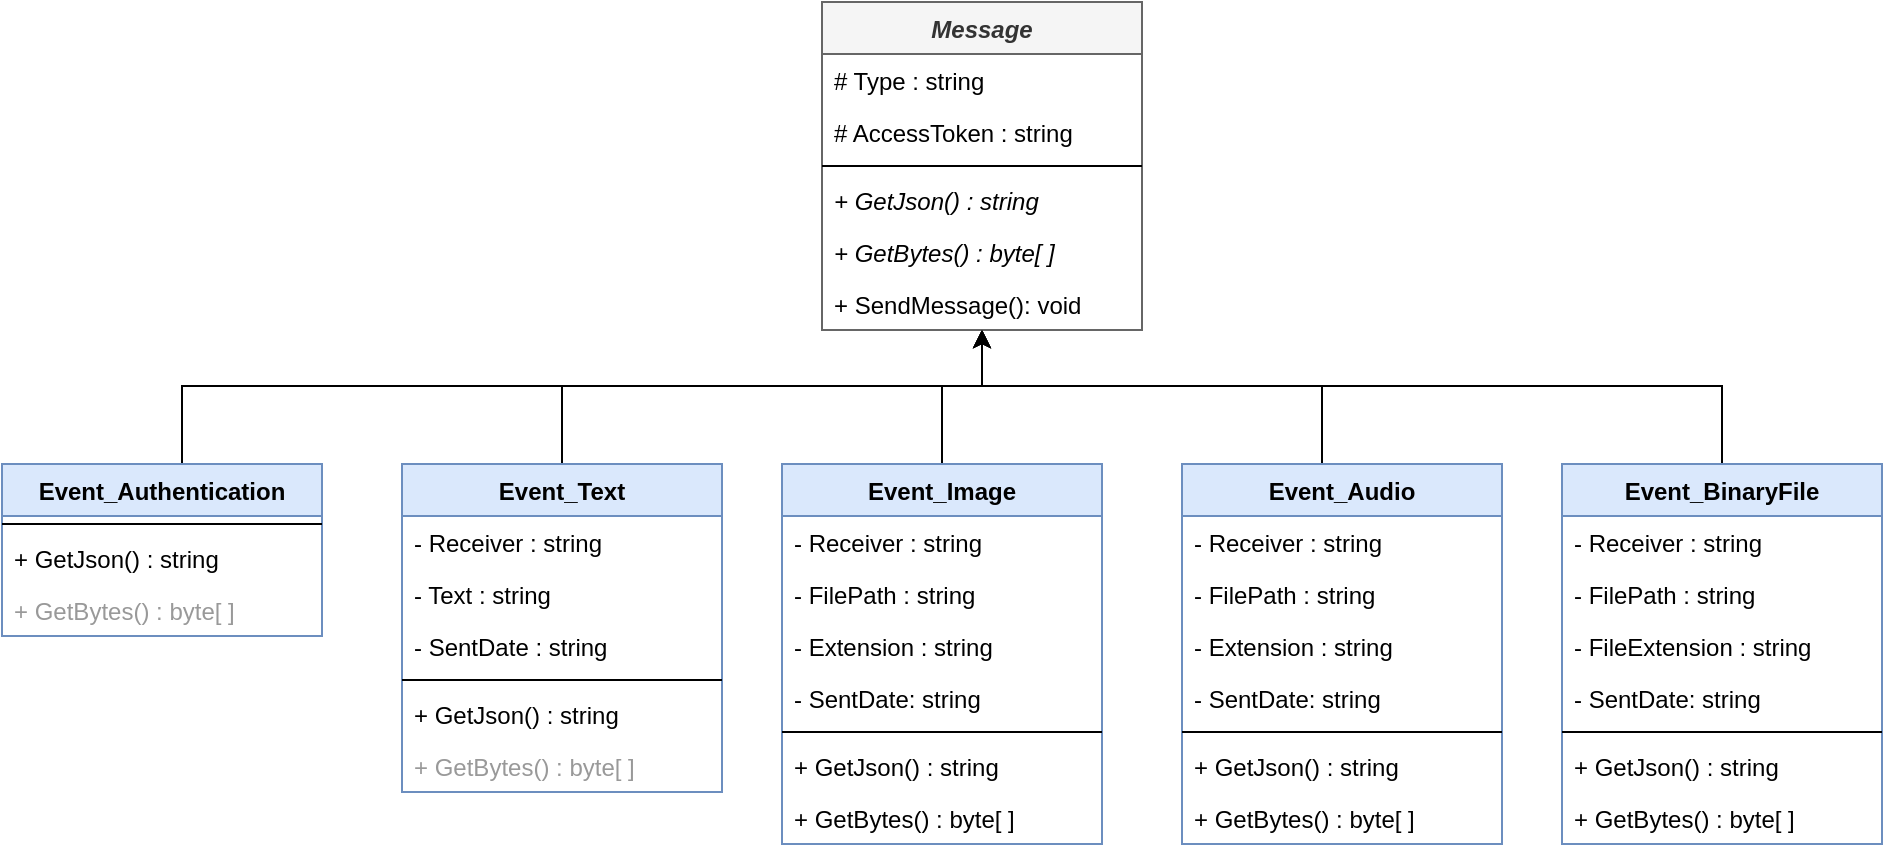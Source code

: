 <mxfile version="10.5.9" type="device"><diagram id="fkVskmcPBHMuk53_AKd4" name="Page-1"><mxGraphModel dx="1680" dy="964" grid="1" gridSize="10" guides="1" tooltips="1" connect="1" arrows="1" fold="1" page="1" pageScale="1" pageWidth="1000" pageHeight="500" math="0" shadow="0"><root><mxCell id="0"/><mxCell id="1" parent="0"/><mxCell id="QkGXuvi3bZlVYM8lg9sr-30" value="" style="edgeStyle=orthogonalEdgeStyle;rounded=0;orthogonalLoop=1;jettySize=auto;html=1;" edge="1" parent="1" source="QkGXuvi3bZlVYM8lg9sr-2" target="QkGXuvi3bZlVYM8lg9sr-19"><mxGeometry relative="1" as="geometry"><Array as="points"><mxPoint x="500" y="220"/><mxPoint x="520" y="220"/></Array></mxGeometry></mxCell><mxCell id="QkGXuvi3bZlVYM8lg9sr-2" value="Event_Image" style="swimlane;fontStyle=1;align=center;verticalAlign=top;childLayout=stackLayout;horizontal=1;startSize=26;horizontalStack=0;resizeParent=1;resizeParentMax=0;resizeLast=0;collapsible=1;marginBottom=0;fillColor=#dae8fc;strokeColor=#6c8ebf;" vertex="1" parent="1"><mxGeometry x="420" y="259" width="160" height="190" as="geometry"/></mxCell><mxCell id="QkGXuvi3bZlVYM8lg9sr-59" value="- Receiver : string" style="text;strokeColor=none;fillColor=none;align=left;verticalAlign=top;spacingLeft=4;spacingRight=4;overflow=hidden;rotatable=0;points=[[0,0.5],[1,0.5]];portConstraint=eastwest;" vertex="1" parent="QkGXuvi3bZlVYM8lg9sr-2"><mxGeometry y="26" width="160" height="26" as="geometry"/></mxCell><mxCell id="QkGXuvi3bZlVYM8lg9sr-60" value="- FilePath : string" style="text;strokeColor=none;fillColor=none;align=left;verticalAlign=top;spacingLeft=4;spacingRight=4;overflow=hidden;rotatable=0;points=[[0,0.5],[1,0.5]];portConstraint=eastwest;" vertex="1" parent="QkGXuvi3bZlVYM8lg9sr-2"><mxGeometry y="52" width="160" height="26" as="geometry"/></mxCell><mxCell id="QkGXuvi3bZlVYM8lg9sr-61" value="- Extension : string" style="text;strokeColor=none;fillColor=none;align=left;verticalAlign=top;spacingLeft=4;spacingRight=4;overflow=hidden;rotatable=0;points=[[0,0.5],[1,0.5]];portConstraint=eastwest;" vertex="1" parent="QkGXuvi3bZlVYM8lg9sr-2"><mxGeometry y="78" width="160" height="26" as="geometry"/></mxCell><mxCell id="QkGXuvi3bZlVYM8lg9sr-62" value="- SentDate: string" style="text;strokeColor=none;fillColor=none;align=left;verticalAlign=top;spacingLeft=4;spacingRight=4;overflow=hidden;rotatable=0;points=[[0,0.5],[1,0.5]];portConstraint=eastwest;" vertex="1" parent="QkGXuvi3bZlVYM8lg9sr-2"><mxGeometry y="104" width="160" height="26" as="geometry"/></mxCell><mxCell id="QkGXuvi3bZlVYM8lg9sr-4" value="" style="line;strokeWidth=1;fillColor=none;align=left;verticalAlign=middle;spacingTop=-1;spacingLeft=3;spacingRight=3;rotatable=0;labelPosition=right;points=[];portConstraint=eastwest;" vertex="1" parent="QkGXuvi3bZlVYM8lg9sr-2"><mxGeometry y="130" width="160" height="8" as="geometry"/></mxCell><mxCell id="QkGXuvi3bZlVYM8lg9sr-5" value="+ GetJson() : string" style="text;strokeColor=none;fillColor=none;align=left;verticalAlign=top;spacingLeft=4;spacingRight=4;overflow=hidden;rotatable=0;points=[[0,0.5],[1,0.5]];portConstraint=eastwest;" vertex="1" parent="QkGXuvi3bZlVYM8lg9sr-2"><mxGeometry y="138" width="160" height="26" as="geometry"/></mxCell><mxCell id="QkGXuvi3bZlVYM8lg9sr-47" value="+ GetBytes() : byte[ ]" style="text;strokeColor=none;fillColor=none;align=left;verticalAlign=top;spacingLeft=4;spacingRight=4;overflow=hidden;rotatable=0;points=[[0,0.5],[1,0.5]];portConstraint=eastwest;" vertex="1" parent="QkGXuvi3bZlVYM8lg9sr-2"><mxGeometry y="164" width="160" height="26" as="geometry"/></mxCell><mxCell id="QkGXuvi3bZlVYM8lg9sr-36" value="" style="edgeStyle=orthogonalEdgeStyle;rounded=0;orthogonalLoop=1;jettySize=auto;html=1;" edge="1" parent="1" source="QkGXuvi3bZlVYM8lg9sr-25" target="QkGXuvi3bZlVYM8lg9sr-19"><mxGeometry relative="1" as="geometry"><Array as="points"><mxPoint x="690" y="220"/><mxPoint x="520" y="220"/></Array></mxGeometry></mxCell><mxCell id="QkGXuvi3bZlVYM8lg9sr-25" value="Event_Audio" style="swimlane;fontStyle=1;align=center;verticalAlign=top;childLayout=stackLayout;horizontal=1;startSize=26;horizontalStack=0;resizeParent=1;resizeParentMax=0;resizeLast=0;collapsible=1;marginBottom=0;fillColor=#dae8fc;strokeColor=#6c8ebf;" vertex="1" parent="1"><mxGeometry x="620" y="259" width="160" height="190" as="geometry"/></mxCell><mxCell id="QkGXuvi3bZlVYM8lg9sr-63" value="- Receiver : string" style="text;strokeColor=none;fillColor=none;align=left;verticalAlign=top;spacingLeft=4;spacingRight=4;overflow=hidden;rotatable=0;points=[[0,0.5],[1,0.5]];portConstraint=eastwest;" vertex="1" parent="QkGXuvi3bZlVYM8lg9sr-25"><mxGeometry y="26" width="160" height="26" as="geometry"/></mxCell><mxCell id="QkGXuvi3bZlVYM8lg9sr-64" value="- FilePath : string" style="text;strokeColor=none;fillColor=none;align=left;verticalAlign=top;spacingLeft=4;spacingRight=4;overflow=hidden;rotatable=0;points=[[0,0.5],[1,0.5]];portConstraint=eastwest;" vertex="1" parent="QkGXuvi3bZlVYM8lg9sr-25"><mxGeometry y="52" width="160" height="26" as="geometry"/></mxCell><mxCell id="QkGXuvi3bZlVYM8lg9sr-65" value="- Extension : string" style="text;strokeColor=none;fillColor=none;align=left;verticalAlign=top;spacingLeft=4;spacingRight=4;overflow=hidden;rotatable=0;points=[[0,0.5],[1,0.5]];portConstraint=eastwest;" vertex="1" parent="QkGXuvi3bZlVYM8lg9sr-25"><mxGeometry y="78" width="160" height="26" as="geometry"/></mxCell><mxCell id="QkGXuvi3bZlVYM8lg9sr-66" value="- SentDate: string" style="text;strokeColor=none;fillColor=none;align=left;verticalAlign=top;spacingLeft=4;spacingRight=4;overflow=hidden;rotatable=0;points=[[0,0.5],[1,0.5]];portConstraint=eastwest;" vertex="1" parent="QkGXuvi3bZlVYM8lg9sr-25"><mxGeometry y="104" width="160" height="26" as="geometry"/></mxCell><mxCell id="QkGXuvi3bZlVYM8lg9sr-28" value="" style="line;strokeWidth=1;fillColor=none;align=left;verticalAlign=middle;spacingTop=-1;spacingLeft=3;spacingRight=3;rotatable=0;labelPosition=right;points=[];portConstraint=eastwest;" vertex="1" parent="QkGXuvi3bZlVYM8lg9sr-25"><mxGeometry y="130" width="160" height="8" as="geometry"/></mxCell><mxCell id="QkGXuvi3bZlVYM8lg9sr-29" value="+ GetJson() : string" style="text;strokeColor=none;fillColor=none;align=left;verticalAlign=top;spacingLeft=4;spacingRight=4;overflow=hidden;rotatable=0;points=[[0,0.5],[1,0.5]];portConstraint=eastwest;" vertex="1" parent="QkGXuvi3bZlVYM8lg9sr-25"><mxGeometry y="138" width="160" height="26" as="geometry"/></mxCell><mxCell id="QkGXuvi3bZlVYM8lg9sr-48" value="+ GetBytes() : byte[ ]" style="text;strokeColor=none;fillColor=none;align=left;verticalAlign=top;spacingLeft=4;spacingRight=4;overflow=hidden;rotatable=0;points=[[0,0.5],[1,0.5]];portConstraint=eastwest;" vertex="1" parent="QkGXuvi3bZlVYM8lg9sr-25"><mxGeometry y="164" width="160" height="26" as="geometry"/></mxCell><mxCell id="QkGXuvi3bZlVYM8lg9sr-24" value="" style="edgeStyle=orthogonalEdgeStyle;rounded=0;orthogonalLoop=1;jettySize=auto;html=1;" edge="1" parent="1" source="QkGXuvi3bZlVYM8lg9sr-7" target="QkGXuvi3bZlVYM8lg9sr-19"><mxGeometry relative="1" as="geometry"><Array as="points"><mxPoint x="120" y="220"/><mxPoint x="520" y="220"/></Array></mxGeometry></mxCell><mxCell id="QkGXuvi3bZlVYM8lg9sr-7" value="Event_Authentication" style="swimlane;fontStyle=1;align=center;verticalAlign=top;childLayout=stackLayout;horizontal=1;startSize=26;horizontalStack=0;resizeParent=1;resizeParentMax=0;resizeLast=0;collapsible=1;marginBottom=0;fillColor=#dae8fc;strokeColor=#6c8ebf;" vertex="1" parent="1"><mxGeometry x="30" y="259" width="160" height="86" as="geometry"/></mxCell><mxCell id="QkGXuvi3bZlVYM8lg9sr-10" value="" style="line;strokeWidth=1;fillColor=none;align=left;verticalAlign=middle;spacingTop=-1;spacingLeft=3;spacingRight=3;rotatable=0;labelPosition=right;points=[];portConstraint=eastwest;" vertex="1" parent="QkGXuvi3bZlVYM8lg9sr-7"><mxGeometry y="26" width="160" height="8" as="geometry"/></mxCell><mxCell id="QkGXuvi3bZlVYM8lg9sr-44" value="+ GetJson() : string" style="text;strokeColor=none;fillColor=none;align=left;verticalAlign=top;spacingLeft=4;spacingRight=4;overflow=hidden;rotatable=0;points=[[0,0.5],[1,0.5]];portConstraint=eastwest;" vertex="1" parent="QkGXuvi3bZlVYM8lg9sr-7"><mxGeometry y="34" width="160" height="26" as="geometry"/></mxCell><mxCell id="QkGXuvi3bZlVYM8lg9sr-11" value="+ GetBytes() : byte[ ]" style="text;strokeColor=none;fillColor=none;align=left;verticalAlign=top;spacingLeft=4;spacingRight=4;overflow=hidden;rotatable=0;points=[[0,0.5],[1,0.5]];portConstraint=eastwest;fontColor=#999999;" vertex="1" parent="QkGXuvi3bZlVYM8lg9sr-7"><mxGeometry y="60" width="160" height="26" as="geometry"/></mxCell><mxCell id="QkGXuvi3bZlVYM8lg9sr-19" value="Message" style="swimlane;fontStyle=3;align=center;verticalAlign=top;childLayout=stackLayout;horizontal=1;startSize=26;horizontalStack=0;resizeParent=1;resizeParentMax=0;resizeLast=0;collapsible=1;marginBottom=0;fillColor=#f5f5f5;strokeColor=#666666;fontColor=#333333;" vertex="1" parent="1"><mxGeometry x="440" y="28" width="160" height="164" as="geometry"/></mxCell><mxCell id="QkGXuvi3bZlVYM8lg9sr-20" value="# Type : string" style="text;align=left;verticalAlign=top;spacingLeft=4;spacingRight=4;overflow=hidden;rotatable=0;points=[[0,0.5],[1,0.5]];portConstraint=eastwest;" vertex="1" parent="QkGXuvi3bZlVYM8lg9sr-19"><mxGeometry y="26" width="160" height="26" as="geometry"/></mxCell><mxCell id="QkGXuvi3bZlVYM8lg9sr-21" value="# AccessToken : string" style="text;strokeColor=none;fillColor=none;align=left;verticalAlign=top;spacingLeft=4;spacingRight=4;overflow=hidden;rotatable=0;points=[[0,0.5],[1,0.5]];portConstraint=eastwest;" vertex="1" parent="QkGXuvi3bZlVYM8lg9sr-19"><mxGeometry y="52" width="160" height="26" as="geometry"/></mxCell><mxCell id="QkGXuvi3bZlVYM8lg9sr-22" value="" style="line;strokeWidth=1;fillColor=none;align=left;verticalAlign=middle;spacingTop=-1;spacingLeft=3;spacingRight=3;rotatable=0;labelPosition=right;points=[];portConstraint=eastwest;" vertex="1" parent="QkGXuvi3bZlVYM8lg9sr-19"><mxGeometry y="78" width="160" height="8" as="geometry"/></mxCell><mxCell id="QkGXuvi3bZlVYM8lg9sr-37" value="+ GetJson() : string" style="text;strokeColor=none;fillColor=none;align=left;verticalAlign=top;spacingLeft=4;spacingRight=4;overflow=hidden;rotatable=0;points=[[0,0.5],[1,0.5]];portConstraint=eastwest;fontStyle=2" vertex="1" parent="QkGXuvi3bZlVYM8lg9sr-19"><mxGeometry y="86" width="160" height="26" as="geometry"/></mxCell><mxCell id="QkGXuvi3bZlVYM8lg9sr-38" value="+ GetBytes() : byte[ ]" style="text;strokeColor=none;fillColor=none;align=left;verticalAlign=top;spacingLeft=4;spacingRight=4;overflow=hidden;rotatable=0;points=[[0,0.5],[1,0.5]];portConstraint=eastwest;fontStyle=2" vertex="1" parent="QkGXuvi3bZlVYM8lg9sr-19"><mxGeometry y="112" width="160" height="26" as="geometry"/></mxCell><mxCell id="QkGXuvi3bZlVYM8lg9sr-23" value="+ SendMessage(): void" style="text;strokeColor=none;fillColor=none;align=left;verticalAlign=top;spacingLeft=4;spacingRight=4;overflow=hidden;rotatable=0;points=[[0,0.5],[1,0.5]];portConstraint=eastwest;" vertex="1" parent="QkGXuvi3bZlVYM8lg9sr-19"><mxGeometry y="138" width="160" height="26" as="geometry"/></mxCell><mxCell id="QkGXuvi3bZlVYM8lg9sr-74" style="edgeStyle=orthogonalEdgeStyle;rounded=0;orthogonalLoop=1;jettySize=auto;html=1;fontColor=#999999;" edge="1" parent="1" source="QkGXuvi3bZlVYM8lg9sr-49" target="QkGXuvi3bZlVYM8lg9sr-19"><mxGeometry relative="1" as="geometry"><Array as="points"><mxPoint x="310" y="220"/><mxPoint x="520" y="220"/></Array></mxGeometry></mxCell><mxCell id="QkGXuvi3bZlVYM8lg9sr-49" value="Event_Text" style="swimlane;fontStyle=1;align=center;verticalAlign=top;childLayout=stackLayout;horizontal=1;startSize=26;horizontalStack=0;resizeParent=1;resizeParentMax=0;resizeLast=0;collapsible=1;marginBottom=0;fillColor=#dae8fc;strokeColor=#6c8ebf;" vertex="1" parent="1"><mxGeometry x="230" y="259" width="160" height="164" as="geometry"/></mxCell><mxCell id="QkGXuvi3bZlVYM8lg9sr-51" value="- Receiver : string" style="text;strokeColor=none;fillColor=none;align=left;verticalAlign=top;spacingLeft=4;spacingRight=4;overflow=hidden;rotatable=0;points=[[0,0.5],[1,0.5]];portConstraint=eastwest;" vertex="1" parent="QkGXuvi3bZlVYM8lg9sr-49"><mxGeometry y="26" width="160" height="26" as="geometry"/></mxCell><mxCell id="QkGXuvi3bZlVYM8lg9sr-86" value="- Text : string" style="text;strokeColor=none;fillColor=none;align=left;verticalAlign=top;spacingLeft=4;spacingRight=4;overflow=hidden;rotatable=0;points=[[0,0.5],[1,0.5]];portConstraint=eastwest;" vertex="1" parent="QkGXuvi3bZlVYM8lg9sr-49"><mxGeometry y="52" width="160" height="26" as="geometry"/></mxCell><mxCell id="QkGXuvi3bZlVYM8lg9sr-87" value="- SentDate : string" style="text;strokeColor=none;fillColor=none;align=left;verticalAlign=top;spacingLeft=4;spacingRight=4;overflow=hidden;rotatable=0;points=[[0,0.5],[1,0.5]];portConstraint=eastwest;" vertex="1" parent="QkGXuvi3bZlVYM8lg9sr-49"><mxGeometry y="78" width="160" height="26" as="geometry"/></mxCell><mxCell id="QkGXuvi3bZlVYM8lg9sr-52" value="" style="line;strokeWidth=1;fillColor=none;align=left;verticalAlign=middle;spacingTop=-1;spacingLeft=3;spacingRight=3;rotatable=0;labelPosition=right;points=[];portConstraint=eastwest;" vertex="1" parent="QkGXuvi3bZlVYM8lg9sr-49"><mxGeometry y="104" width="160" height="8" as="geometry"/></mxCell><mxCell id="QkGXuvi3bZlVYM8lg9sr-53" value="+ GetJson() : string" style="text;strokeColor=none;fillColor=none;align=left;verticalAlign=top;spacingLeft=4;spacingRight=4;overflow=hidden;rotatable=0;points=[[0,0.5],[1,0.5]];portConstraint=eastwest;" vertex="1" parent="QkGXuvi3bZlVYM8lg9sr-49"><mxGeometry y="112" width="160" height="26" as="geometry"/></mxCell><mxCell id="QkGXuvi3bZlVYM8lg9sr-54" value="+ GetBytes() : byte[ ]" style="text;strokeColor=none;fillColor=none;align=left;verticalAlign=top;spacingLeft=4;spacingRight=4;overflow=hidden;rotatable=0;points=[[0,0.5],[1,0.5]];portConstraint=eastwest;fontColor=#999999;" vertex="1" parent="QkGXuvi3bZlVYM8lg9sr-49"><mxGeometry y="138" width="160" height="26" as="geometry"/></mxCell><mxCell id="QkGXuvi3bZlVYM8lg9sr-85" style="edgeStyle=orthogonalEdgeStyle;rounded=0;orthogonalLoop=1;jettySize=auto;html=1;fontColor=#999999;" edge="1" parent="1" source="QkGXuvi3bZlVYM8lg9sr-75" target="QkGXuvi3bZlVYM8lg9sr-19"><mxGeometry relative="1" as="geometry"><Array as="points"><mxPoint x="890" y="220"/><mxPoint x="520" y="220"/></Array></mxGeometry></mxCell><mxCell id="QkGXuvi3bZlVYM8lg9sr-75" value="Event_BinaryFile&#10;" style="swimlane;fontStyle=1;align=center;verticalAlign=top;childLayout=stackLayout;horizontal=1;startSize=26;horizontalStack=0;resizeParent=1;resizeParentMax=0;resizeLast=0;collapsible=1;marginBottom=0;fillColor=#dae8fc;strokeColor=#6c8ebf;" vertex="1" parent="1"><mxGeometry x="810" y="259" width="160" height="190" as="geometry"/></mxCell><mxCell id="QkGXuvi3bZlVYM8lg9sr-78" value="- Receiver : string" style="text;strokeColor=none;fillColor=none;align=left;verticalAlign=top;spacingLeft=4;spacingRight=4;overflow=hidden;rotatable=0;points=[[0,0.5],[1,0.5]];portConstraint=eastwest;" vertex="1" parent="QkGXuvi3bZlVYM8lg9sr-75"><mxGeometry y="26" width="160" height="26" as="geometry"/></mxCell><mxCell id="QkGXuvi3bZlVYM8lg9sr-79" value="- FilePath : string" style="text;strokeColor=none;fillColor=none;align=left;verticalAlign=top;spacingLeft=4;spacingRight=4;overflow=hidden;rotatable=0;points=[[0,0.5],[1,0.5]];portConstraint=eastwest;" vertex="1" parent="QkGXuvi3bZlVYM8lg9sr-75"><mxGeometry y="52" width="160" height="26" as="geometry"/></mxCell><mxCell id="QkGXuvi3bZlVYM8lg9sr-80" value="- FileExtension : string" style="text;strokeColor=none;fillColor=none;align=left;verticalAlign=top;spacingLeft=4;spacingRight=4;overflow=hidden;rotatable=0;points=[[0,0.5],[1,0.5]];portConstraint=eastwest;" vertex="1" parent="QkGXuvi3bZlVYM8lg9sr-75"><mxGeometry y="78" width="160" height="26" as="geometry"/></mxCell><mxCell id="QkGXuvi3bZlVYM8lg9sr-81" value="- SentDate: string" style="text;strokeColor=none;fillColor=none;align=left;verticalAlign=top;spacingLeft=4;spacingRight=4;overflow=hidden;rotatable=0;points=[[0,0.5],[1,0.5]];portConstraint=eastwest;" vertex="1" parent="QkGXuvi3bZlVYM8lg9sr-75"><mxGeometry y="104" width="160" height="26" as="geometry"/></mxCell><mxCell id="QkGXuvi3bZlVYM8lg9sr-82" value="" style="line;strokeWidth=1;fillColor=none;align=left;verticalAlign=middle;spacingTop=-1;spacingLeft=3;spacingRight=3;rotatable=0;labelPosition=right;points=[];portConstraint=eastwest;" vertex="1" parent="QkGXuvi3bZlVYM8lg9sr-75"><mxGeometry y="130" width="160" height="8" as="geometry"/></mxCell><mxCell id="QkGXuvi3bZlVYM8lg9sr-83" value="+ GetJson() : string" style="text;strokeColor=none;fillColor=none;align=left;verticalAlign=top;spacingLeft=4;spacingRight=4;overflow=hidden;rotatable=0;points=[[0,0.5],[1,0.5]];portConstraint=eastwest;" vertex="1" parent="QkGXuvi3bZlVYM8lg9sr-75"><mxGeometry y="138" width="160" height="26" as="geometry"/></mxCell><mxCell id="QkGXuvi3bZlVYM8lg9sr-84" value="+ GetBytes() : byte[ ]" style="text;strokeColor=none;fillColor=none;align=left;verticalAlign=top;spacingLeft=4;spacingRight=4;overflow=hidden;rotatable=0;points=[[0,0.5],[1,0.5]];portConstraint=eastwest;" vertex="1" parent="QkGXuvi3bZlVYM8lg9sr-75"><mxGeometry y="164" width="160" height="26" as="geometry"/></mxCell></root></mxGraphModel></diagram></mxfile>